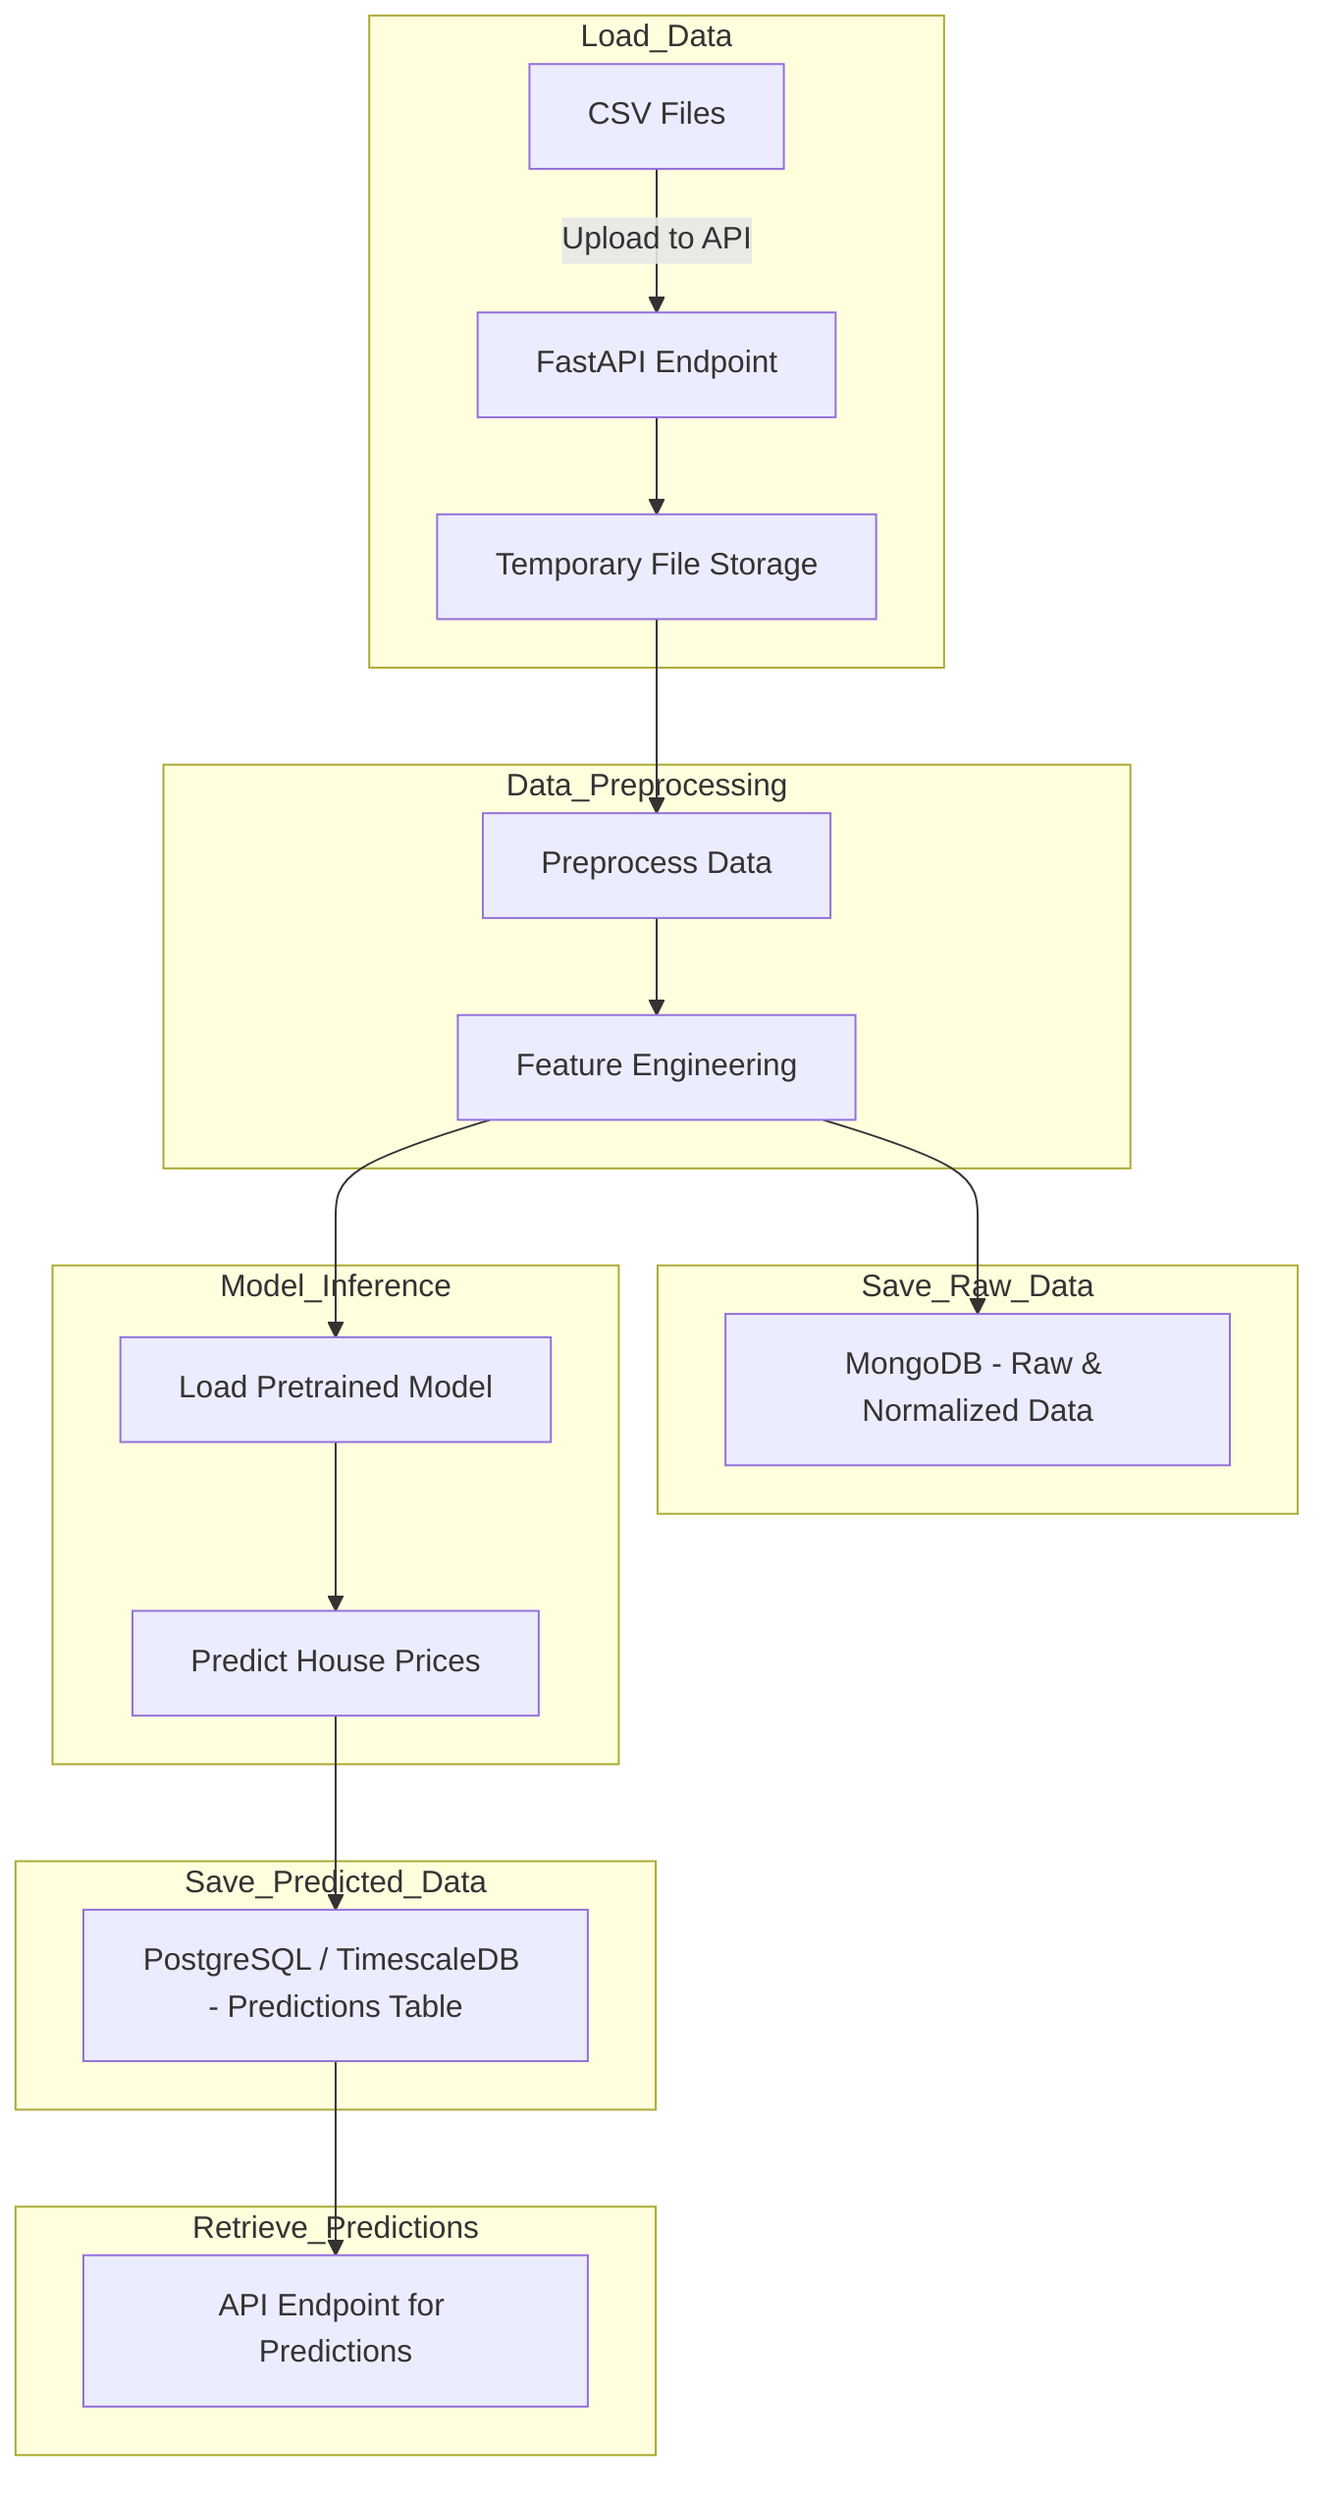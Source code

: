 graph TD
    subgraph Load_Data
        A[CSV Files] --> |Upload to API| B[FastAPI Endpoint]
        B --> C[Temporary File Storage]
    end

    subgraph Data_Preprocessing
        C --> D[Preprocess Data]
        D --> E[Feature Engineering]
    end

    subgraph Save_Raw_Data
        E --> F[MongoDB - Raw & Normalized Data]
    end

    subgraph Model_Inference
        E --> G[Load Pretrained Model]
        G --> H[Predict House Prices]
    end

    subgraph Save_Predicted_Data
        H --> I[PostgreSQL / TimescaleDB - Predictions Table]
    end

    subgraph Retrieve_Predictions
        I --> J[API Endpoint for Predictions]
    end